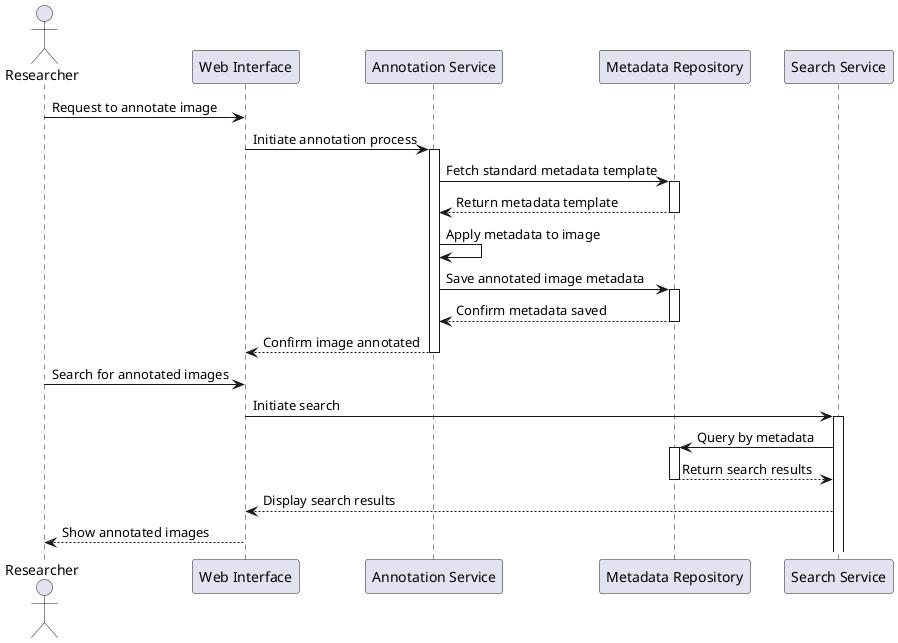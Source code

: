 @startuml
actor Researcher
participant "Web Interface" as WebUI
participant "Annotation Service" as Annotate
participant "Metadata Repository" as MetadataRepo
participant "Search Service" as Search

Researcher -> WebUI: Request to annotate image
WebUI -> Annotate: Initiate annotation process
activate Annotate

Annotate -> MetadataRepo: Fetch standard metadata template
activate MetadataRepo
MetadataRepo --> Annotate: Return metadata template
deactivate MetadataRepo

Annotate -> Annotate: Apply metadata to image
Annotate -> MetadataRepo: Save annotated image metadata
activate MetadataRepo
MetadataRepo --> Annotate: Confirm metadata saved
deactivate MetadataRepo

Annotate --> WebUI: Confirm image annotated
deactivate Annotate

Researcher -> WebUI: Search for annotated images
WebUI -> Search: Initiate search
activate Search

Search -> MetadataRepo: Query by metadata
activate MetadataRepo
MetadataRepo --> Search: Return search results
deactivate MetadataRepo

Search --> WebUI: Display search results
WebUI --> Researcher: Show annotated images

@enduml